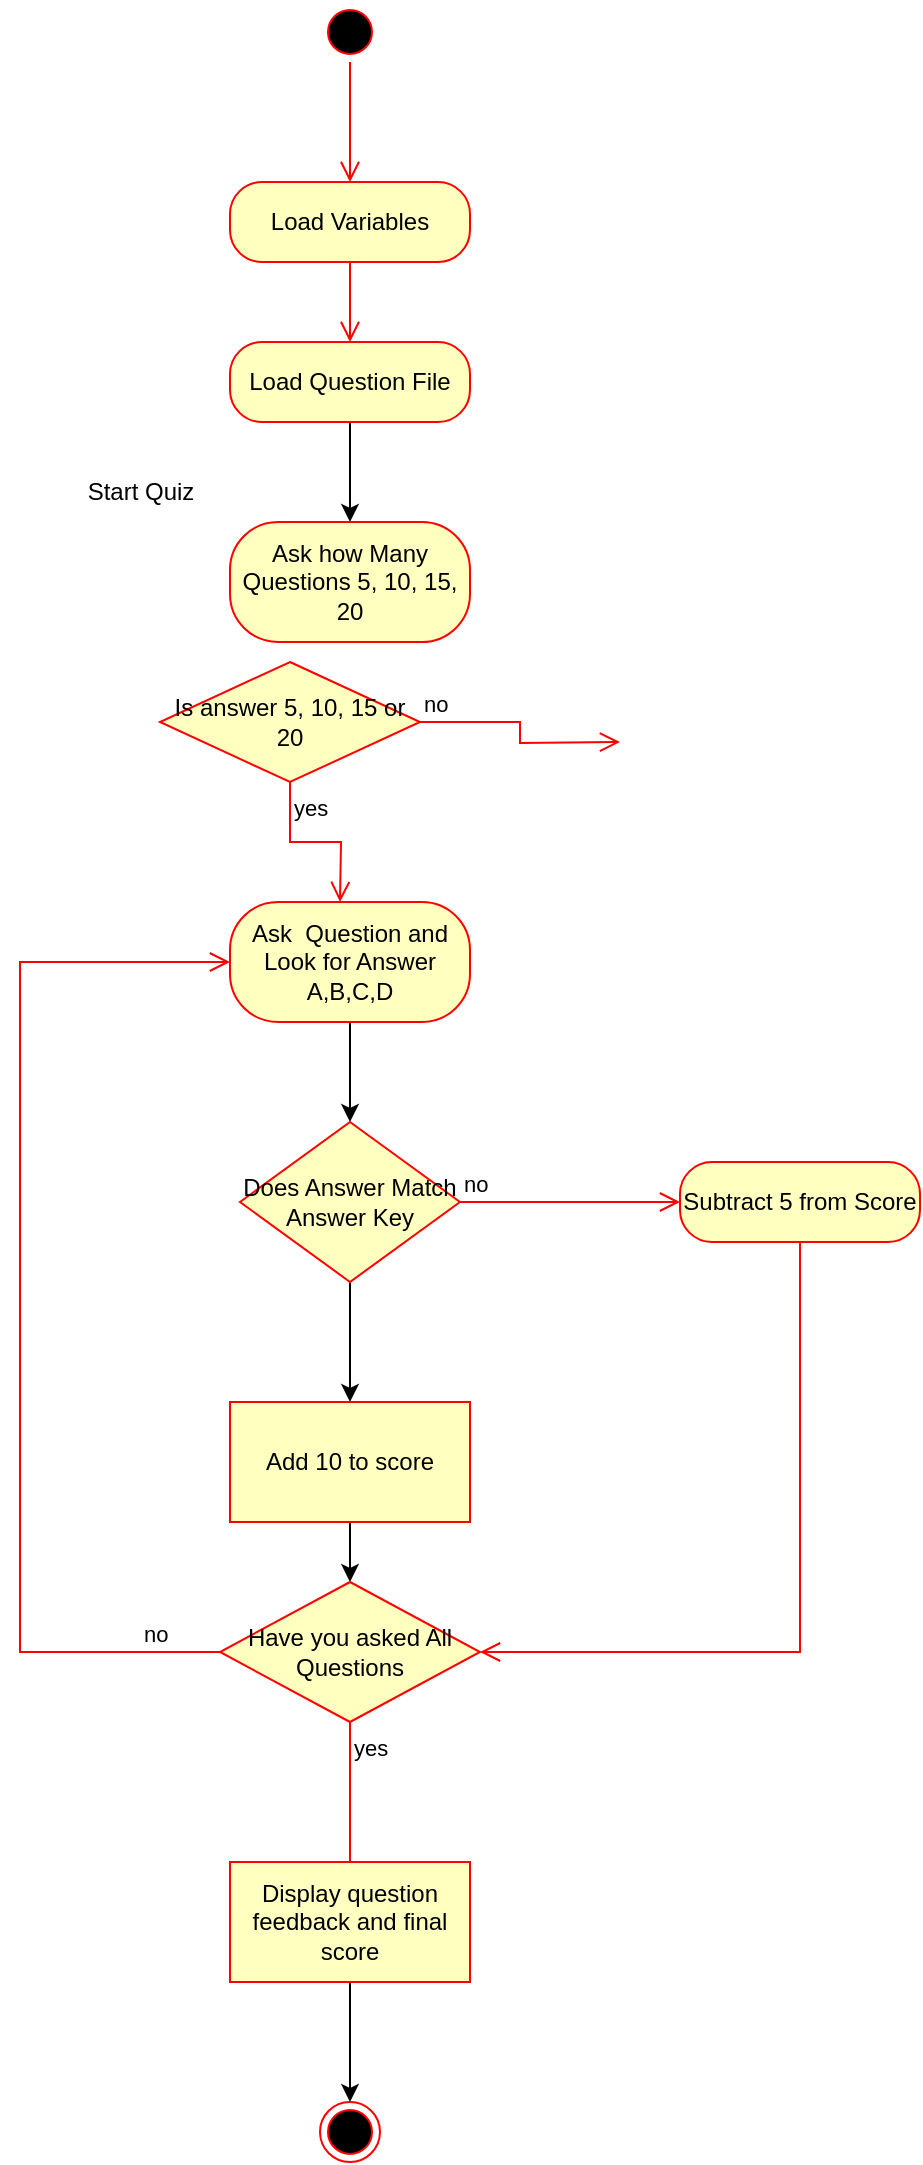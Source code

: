 <mxfile version="22.1.17" type="github">
  <diagram name="Page-1" id="bHBYUuS_1wNKQq4gKL0O">
    <mxGraphModel dx="875" dy="442" grid="1" gridSize="10" guides="1" tooltips="1" connect="1" arrows="1" fold="1" page="1" pageScale="1" pageWidth="827" pageHeight="1169" math="0" shadow="0">
      <root>
        <mxCell id="0" />
        <mxCell id="1" parent="0" />
        <mxCell id="vBl7tX9VGNm2oZG5aJBP-1" value="Load Variables" style="rounded=1;whiteSpace=wrap;html=1;arcSize=40;fontColor=#000000;fillColor=#ffffc0;strokeColor=#ff0000;" parent="1" vertex="1">
          <mxGeometry x="315" y="90" width="120" height="40" as="geometry" />
        </mxCell>
        <mxCell id="vBl7tX9VGNm2oZG5aJBP-2" value="" style="edgeStyle=orthogonalEdgeStyle;html=1;verticalAlign=bottom;endArrow=open;endSize=8;strokeColor=#ff0000;rounded=0;" parent="1" source="vBl7tX9VGNm2oZG5aJBP-1" edge="1">
          <mxGeometry relative="1" as="geometry">
            <mxPoint x="375" y="170" as="targetPoint" />
          </mxGeometry>
        </mxCell>
        <mxCell id="vBl7tX9VGNm2oZG5aJBP-5" value="" style="ellipse;html=1;shape=startState;fillColor=#000000;strokeColor=#ff0000;" parent="1" vertex="1">
          <mxGeometry x="360" width="30" height="30" as="geometry" />
        </mxCell>
        <mxCell id="vBl7tX9VGNm2oZG5aJBP-6" value="" style="edgeStyle=orthogonalEdgeStyle;html=1;verticalAlign=bottom;endArrow=open;endSize=8;strokeColor=#ff0000;rounded=0;" parent="1" source="vBl7tX9VGNm2oZG5aJBP-5" edge="1">
          <mxGeometry relative="1" as="geometry">
            <mxPoint x="375" y="90" as="targetPoint" />
          </mxGeometry>
        </mxCell>
        <mxCell id="7rvZdRIhid-Xw_DGqHvA-2" value="" style="edgeStyle=orthogonalEdgeStyle;rounded=0;orthogonalLoop=1;jettySize=auto;html=1;" edge="1" parent="1" source="vBl7tX9VGNm2oZG5aJBP-7" target="7rvZdRIhid-Xw_DGqHvA-1">
          <mxGeometry relative="1" as="geometry" />
        </mxCell>
        <mxCell id="vBl7tX9VGNm2oZG5aJBP-7" value="Load Question File" style="rounded=1;whiteSpace=wrap;html=1;arcSize=40;fontColor=#000000;fillColor=#ffffc0;strokeColor=#ff0000;" parent="1" vertex="1">
          <mxGeometry x="315" y="170" width="120" height="40" as="geometry" />
        </mxCell>
        <mxCell id="vBl7tX9VGNm2oZG5aJBP-17" value="Start Quiz" style="text;html=1;align=center;verticalAlign=middle;resizable=0;points=[];autosize=1;strokeColor=none;fillColor=none;" parent="1" vertex="1">
          <mxGeometry x="230" y="230" width="80" height="30" as="geometry" />
        </mxCell>
        <mxCell id="7rvZdRIhid-Xw_DGqHvA-1" value="Ask how Many Questions 5, 10, 15, 20" style="whiteSpace=wrap;html=1;fillColor=#ffffc0;strokeColor=#ff0000;fontColor=#000000;rounded=1;arcSize=40;" vertex="1" parent="1">
          <mxGeometry x="315" y="260" width="120" height="60" as="geometry" />
        </mxCell>
        <mxCell id="7rvZdRIhid-Xw_DGqHvA-15" value="" style="edgeStyle=orthogonalEdgeStyle;rounded=0;orthogonalLoop=1;jettySize=auto;html=1;" edge="1" parent="1" source="7rvZdRIhid-Xw_DGqHvA-10" target="7rvZdRIhid-Xw_DGqHvA-12">
          <mxGeometry relative="1" as="geometry" />
        </mxCell>
        <mxCell id="7rvZdRIhid-Xw_DGqHvA-10" value="Ask&amp;nbsp; Question and Look for Answer A,B,C,D" style="whiteSpace=wrap;html=1;fillColor=#ffffc0;strokeColor=#ff0000;fontColor=#000000;rounded=1;arcSize=40;" vertex="1" parent="1">
          <mxGeometry x="315" y="450" width="120" height="60" as="geometry" />
        </mxCell>
        <mxCell id="7rvZdRIhid-Xw_DGqHvA-17" value="" style="edgeStyle=orthogonalEdgeStyle;rounded=0;orthogonalLoop=1;jettySize=auto;html=1;" edge="1" parent="1" source="7rvZdRIhid-Xw_DGqHvA-12" target="7rvZdRIhid-Xw_DGqHvA-16">
          <mxGeometry relative="1" as="geometry" />
        </mxCell>
        <mxCell id="7rvZdRIhid-Xw_DGqHvA-12" value="Does Answer Match Answer Key" style="rhombus;whiteSpace=wrap;html=1;fontColor=#000000;fillColor=#ffffc0;strokeColor=#ff0000;" vertex="1" parent="1">
          <mxGeometry x="320" y="560" width="110" height="80" as="geometry" />
        </mxCell>
        <mxCell id="7rvZdRIhid-Xw_DGqHvA-13" value="no" style="edgeStyle=orthogonalEdgeStyle;html=1;align=left;verticalAlign=bottom;endArrow=open;endSize=8;strokeColor=#ff0000;rounded=0;entryX=0;entryY=0.5;entryDx=0;entryDy=0;" edge="1" source="7rvZdRIhid-Xw_DGqHvA-12" parent="1" target="7rvZdRIhid-Xw_DGqHvA-18">
          <mxGeometry x="-1" relative="1" as="geometry">
            <mxPoint x="520" y="580" as="targetPoint" />
          </mxGeometry>
        </mxCell>
        <mxCell id="7rvZdRIhid-Xw_DGqHvA-23" value="" style="edgeStyle=orthogonalEdgeStyle;rounded=0;orthogonalLoop=1;jettySize=auto;html=1;" edge="1" parent="1" source="7rvZdRIhid-Xw_DGqHvA-16" target="7rvZdRIhid-Xw_DGqHvA-20">
          <mxGeometry relative="1" as="geometry" />
        </mxCell>
        <mxCell id="7rvZdRIhid-Xw_DGqHvA-16" value="Add 10 to score" style="whiteSpace=wrap;html=1;fillColor=#ffffc0;strokeColor=#ff0000;fontColor=#000000;" vertex="1" parent="1">
          <mxGeometry x="315" y="700" width="120" height="60" as="geometry" />
        </mxCell>
        <mxCell id="7rvZdRIhid-Xw_DGqHvA-18" value="Subtract 5 from Score" style="rounded=1;whiteSpace=wrap;html=1;arcSize=40;fontColor=#000000;fillColor=#ffffc0;strokeColor=#ff0000;" vertex="1" parent="1">
          <mxGeometry x="540" y="580" width="120" height="40" as="geometry" />
        </mxCell>
        <mxCell id="7rvZdRIhid-Xw_DGqHvA-19" value="" style="edgeStyle=orthogonalEdgeStyle;html=1;verticalAlign=bottom;endArrow=open;endSize=8;strokeColor=#ff0000;rounded=0;entryX=1;entryY=0.5;entryDx=0;entryDy=0;" edge="1" source="7rvZdRIhid-Xw_DGqHvA-18" parent="1" target="7rvZdRIhid-Xw_DGqHvA-20">
          <mxGeometry relative="1" as="geometry">
            <mxPoint x="600" y="670" as="targetPoint" />
            <Array as="points">
              <mxPoint x="600" y="825" />
            </Array>
          </mxGeometry>
        </mxCell>
        <mxCell id="7rvZdRIhid-Xw_DGqHvA-20" value="Have you asked All Questions" style="rhombus;whiteSpace=wrap;html=1;fontColor=#000000;fillColor=#ffffc0;strokeColor=#ff0000;" vertex="1" parent="1">
          <mxGeometry x="310" y="790" width="130" height="70" as="geometry" />
        </mxCell>
        <mxCell id="7rvZdRIhid-Xw_DGqHvA-21" value="no" style="edgeStyle=orthogonalEdgeStyle;html=1;align=left;verticalAlign=bottom;endArrow=open;endSize=8;strokeColor=#ff0000;rounded=0;entryX=0;entryY=0.5;entryDx=0;entryDy=0;" edge="1" source="7rvZdRIhid-Xw_DGqHvA-20" parent="1" target="7rvZdRIhid-Xw_DGqHvA-10">
          <mxGeometry x="-0.855" relative="1" as="geometry">
            <mxPoint x="220" y="520" as="targetPoint" />
            <Array as="points">
              <mxPoint x="210" y="825" />
              <mxPoint x="210" y="480" />
            </Array>
            <mxPoint as="offset" />
          </mxGeometry>
        </mxCell>
        <mxCell id="7rvZdRIhid-Xw_DGqHvA-22" value="yes" style="edgeStyle=orthogonalEdgeStyle;html=1;align=left;verticalAlign=top;endArrow=open;endSize=8;strokeColor=#ff0000;rounded=0;entryX=0.5;entryY=0;entryDx=0;entryDy=0;" edge="1" source="7rvZdRIhid-Xw_DGqHvA-20" parent="1" target="7rvZdRIhid-Xw_DGqHvA-24">
          <mxGeometry x="-1" relative="1" as="geometry">
            <mxPoint x="380" y="930" as="targetPoint" />
            <Array as="points">
              <mxPoint x="375" y="970" />
            </Array>
          </mxGeometry>
        </mxCell>
        <mxCell id="7rvZdRIhid-Xw_DGqHvA-27" value="" style="edgeStyle=orthogonalEdgeStyle;rounded=0;orthogonalLoop=1;jettySize=auto;html=1;" edge="1" parent="1" source="7rvZdRIhid-Xw_DGqHvA-24" target="7rvZdRIhid-Xw_DGqHvA-26">
          <mxGeometry relative="1" as="geometry" />
        </mxCell>
        <mxCell id="7rvZdRIhid-Xw_DGqHvA-24" value="Display question feedback and final score" style="whiteSpace=wrap;html=1;fillColor=#ffffc0;strokeColor=#ff0000;fontColor=#000000;" vertex="1" parent="1">
          <mxGeometry x="315" y="930" width="120" height="60" as="geometry" />
        </mxCell>
        <mxCell id="7rvZdRIhid-Xw_DGqHvA-26" value="" style="ellipse;html=1;shape=endState;fillColor=#000000;strokeColor=#ff0000;" vertex="1" parent="1">
          <mxGeometry x="360" y="1050" width="30" height="30" as="geometry" />
        </mxCell>
        <mxCell id="7rvZdRIhid-Xw_DGqHvA-28" value="Is answer 5, 10, 15 or 20" style="rhombus;whiteSpace=wrap;html=1;fontColor=#000000;fillColor=#ffffc0;strokeColor=#ff0000;" vertex="1" parent="1">
          <mxGeometry x="280" y="330" width="130" height="60" as="geometry" />
        </mxCell>
        <mxCell id="7rvZdRIhid-Xw_DGqHvA-29" value="no" style="edgeStyle=orthogonalEdgeStyle;html=1;align=left;verticalAlign=bottom;endArrow=open;endSize=8;strokeColor=#ff0000;rounded=0;" edge="1" source="7rvZdRIhid-Xw_DGqHvA-28" parent="1">
          <mxGeometry x="-1" relative="1" as="geometry">
            <mxPoint x="510" y="370" as="targetPoint" />
          </mxGeometry>
        </mxCell>
        <mxCell id="7rvZdRIhid-Xw_DGqHvA-30" value="yes" style="edgeStyle=orthogonalEdgeStyle;html=1;align=left;verticalAlign=top;endArrow=open;endSize=8;strokeColor=#ff0000;rounded=0;" edge="1" source="7rvZdRIhid-Xw_DGqHvA-28" parent="1">
          <mxGeometry x="-1" relative="1" as="geometry">
            <mxPoint x="370" y="450" as="targetPoint" />
          </mxGeometry>
        </mxCell>
      </root>
    </mxGraphModel>
  </diagram>
</mxfile>
